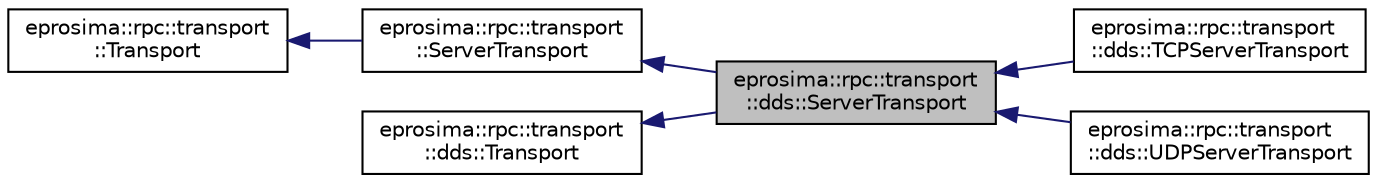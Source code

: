 digraph "eprosima::rpc::transport::dds::ServerTransport"
{
  edge [fontname="Helvetica",fontsize="10",labelfontname="Helvetica",labelfontsize="10"];
  node [fontname="Helvetica",fontsize="10",shape=record];
  rankdir="LR";
  Node1 [label="eprosima::rpc::transport\l::dds::ServerTransport",height=0.2,width=0.4,color="black", fillcolor="grey75", style="filled" fontcolor="black"];
  Node2 -> Node1 [dir="back",color="midnightblue",fontsize="10",style="solid",fontname="Helvetica"];
  Node2 [label="eprosima::rpc::transport\l::ServerTransport",height=0.2,width=0.4,color="black", fillcolor="white", style="filled",URL="$classeprosima_1_1rpc_1_1transport_1_1_server_transport.html",tooltip="This interface is the base of all classes that implement a transport that can be used by the server..."];
  Node3 -> Node2 [dir="back",color="midnightblue",fontsize="10",style="solid",fontname="Helvetica"];
  Node3 [label="eprosima::rpc::transport\l::Transport",height=0.2,width=0.4,color="black", fillcolor="white", style="filled",URL="$classeprosima_1_1rpc_1_1transport_1_1_transport.html",tooltip="This class is the base of all classes that implement a transport that could be used by the proxy or t..."];
  Node4 -> Node1 [dir="back",color="midnightblue",fontsize="10",style="solid",fontname="Helvetica"];
  Node4 [label="eprosima::rpc::transport\l::dds::Transport",height=0.2,width=0.4,color="black", fillcolor="white", style="filled",URL="$classeprosima_1_1rpc_1_1transport_1_1dds_1_1_transport.html",tooltip="This class is the base of all classes that implement a transport using DDS. This transport could be u..."];
  Node1 -> Node5 [dir="back",color="midnightblue",fontsize="10",style="solid",fontname="Helvetica"];
  Node5 [label="eprosima::rpc::transport\l::dds::TCPServerTransport",height=0.2,width=0.4,color="black", fillcolor="white", style="filled",URL="$classeprosima_1_1rpc_1_1transport_1_1dds_1_1_t_c_p_server_transport.html",tooltip="This class implements a transport using DDS over TCPv4. This transport can only be used by a server..."];
  Node1 -> Node6 [dir="back",color="midnightblue",fontsize="10",style="solid",fontname="Helvetica"];
  Node6 [label="eprosima::rpc::transport\l::dds::UDPServerTransport",height=0.2,width=0.4,color="black", fillcolor="white", style="filled",URL="$classeprosima_1_1rpc_1_1transport_1_1dds_1_1_u_d_p_server_transport.html",tooltip="This class implements transport using DDS over UDPv4. This transport can only be used by a server..."];
}
